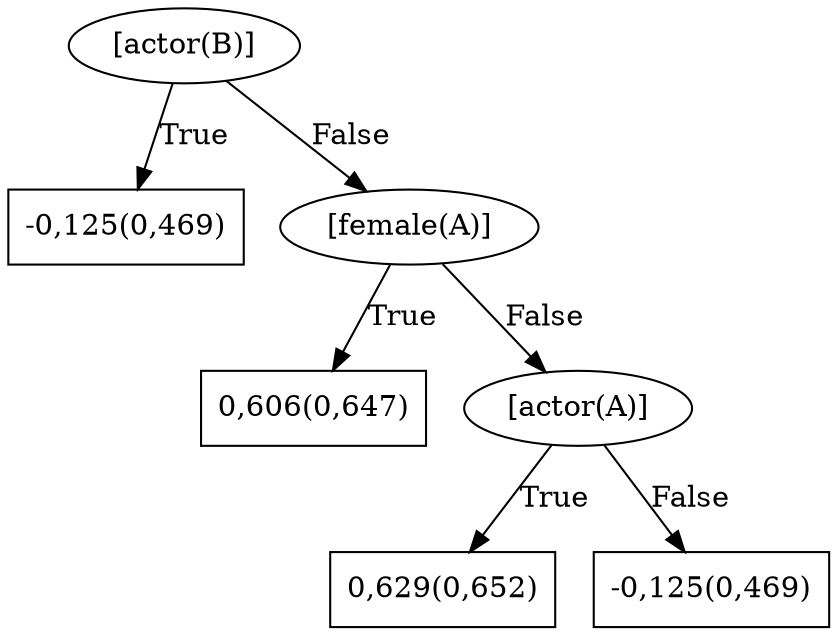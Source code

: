 digraph G{ 
1[label = "[actor(B)]"];
1 -> 2[label="True"];
1 -> 3[label="False"];
2[shape = box,label = "-0,125(0,469)"];
3[label = "[female(A)]"];
3 -> 4[label="True"];
3 -> 5[label="False"];
4[shape = box,label = "0,606(0,647)"];
5[label = "[actor(A)]"];
5 -> 6[label="True"];
5 -> 7[label="False"];
6[shape = box,label = "0,629(0,652)"];
7[shape = box,label = "-0,125(0,469)"];
}
